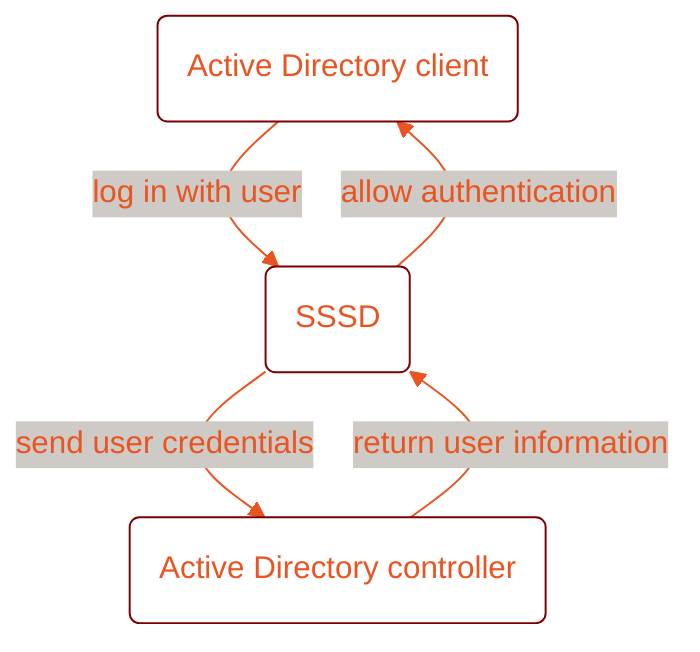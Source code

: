 %%{init: {"theme": "base", "themeVariables": {
      'background': '#DDC9D4',
      'primaryColor': '#FFF',
      'primaryTextColor': '#E95420',
      'primaryBorderColor': '#7C0000',
      'lineColor': '#E95420',
      'secondaryColor': '#CECAC5'
}}}%%
flowchart TB
    adcli(Active Directory client)
    sssd(SSSD)
    adcon(Active Directory controller)

    adcli --"log in with user"--> sssd
    sssd --"send user credentials"--> adcon
    sssd --"allow authentication"--> adcli
    adcon --"return user information"--> sssd
